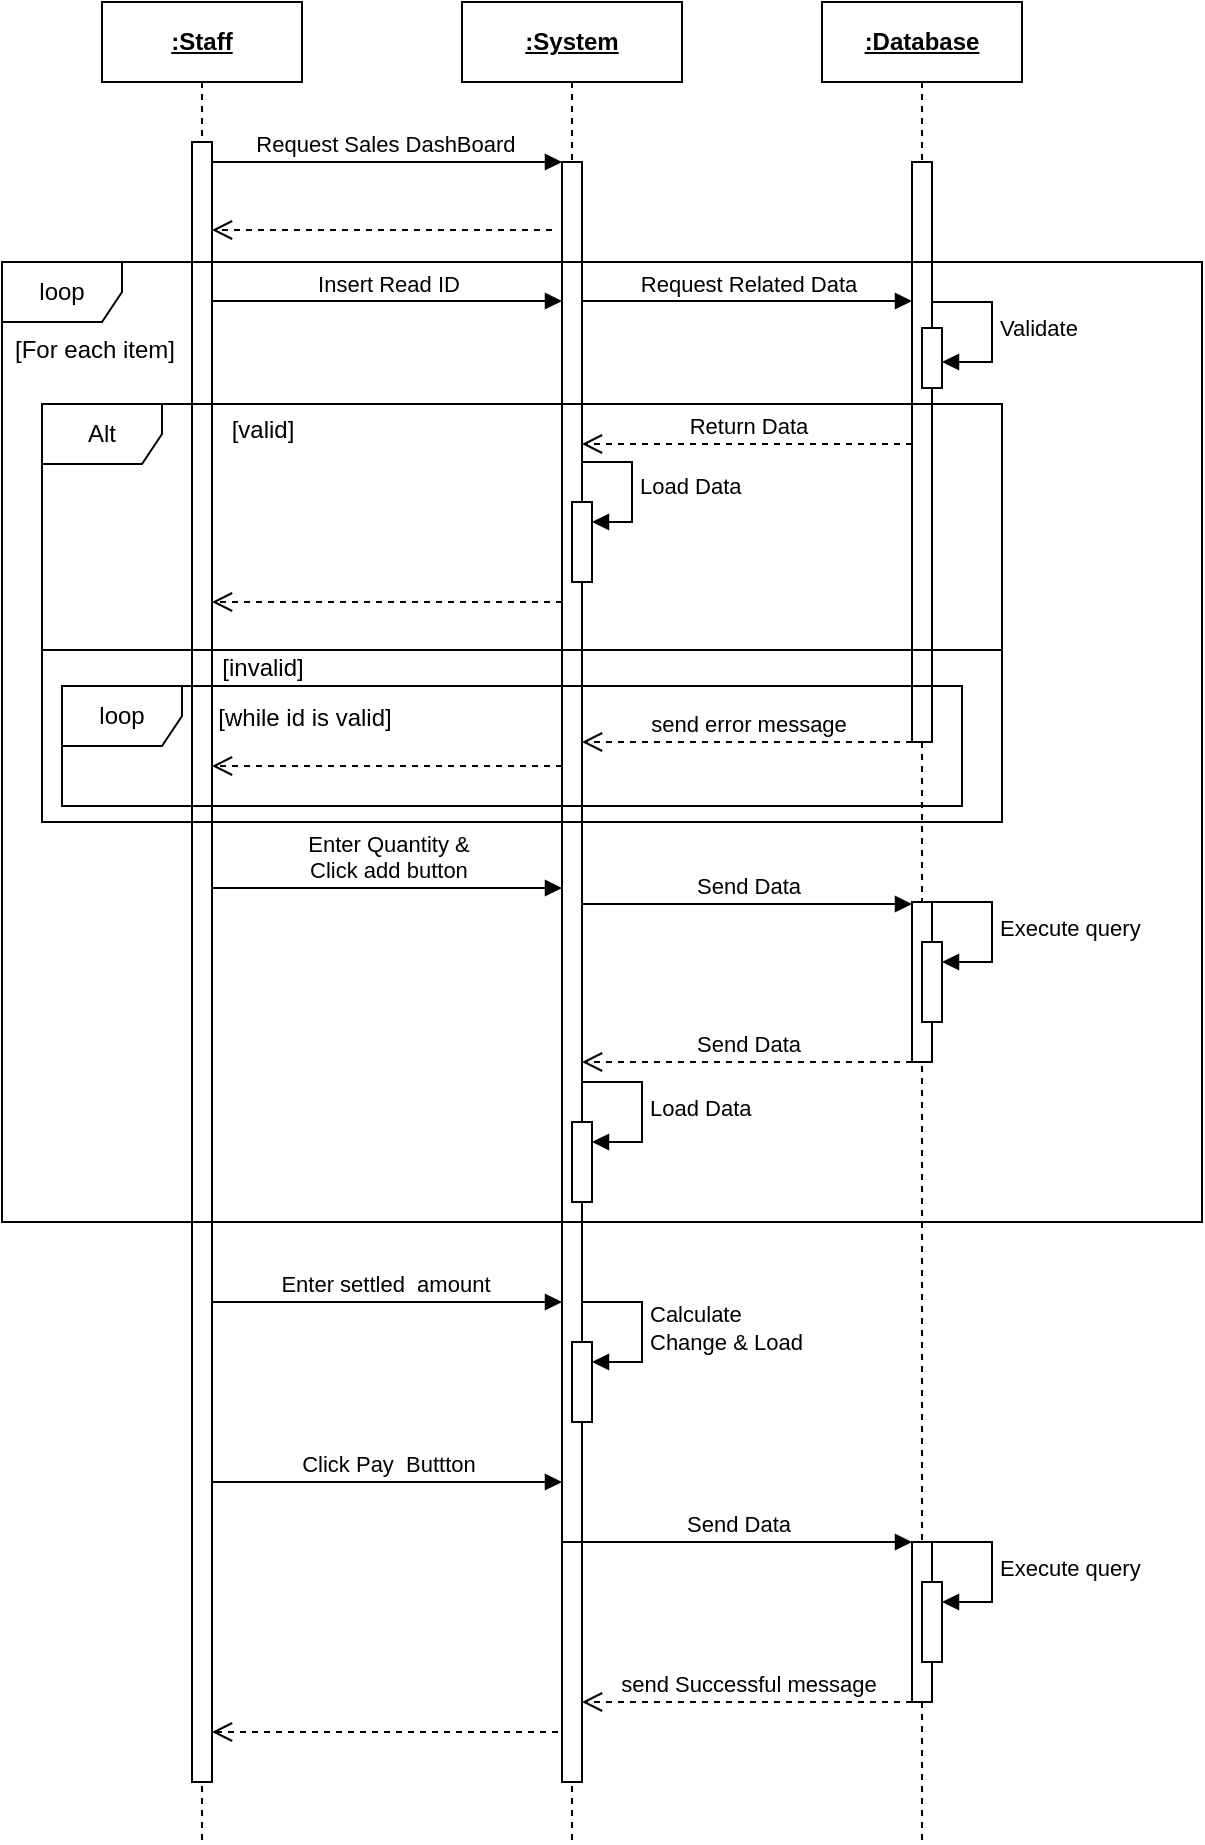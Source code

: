 <mxfile version="22.0.0" type="device">
  <diagram name="Page-1" id="2YBvvXClWsGukQMizWep">
    <mxGraphModel dx="1891" dy="747" grid="1" gridSize="10" guides="1" tooltips="1" connect="1" arrows="1" fold="1" page="1" pageScale="1" pageWidth="850" pageHeight="1100" math="0" shadow="0">
      <root>
        <mxCell id="0" />
        <mxCell id="1" parent="0" />
        <mxCell id="aM9ryv3xv72pqoxQDRHE-1" value="&lt;b&gt;&lt;u&gt;:Staff&lt;/u&gt;&lt;/b&gt;" style="shape=umlLifeline;perimeter=lifelinePerimeter;whiteSpace=wrap;html=1;container=0;dropTarget=0;collapsible=0;recursiveResize=0;outlineConnect=0;portConstraint=eastwest;newEdgeStyle={&quot;edgeStyle&quot;:&quot;elbowEdgeStyle&quot;,&quot;elbow&quot;:&quot;vertical&quot;,&quot;curved&quot;:0,&quot;rounded&quot;:0};" parent="1" vertex="1">
          <mxGeometry x="40" y="40" width="100" height="920" as="geometry" />
        </mxCell>
        <mxCell id="aM9ryv3xv72pqoxQDRHE-2" value="" style="html=1;points=[];perimeter=orthogonalPerimeter;outlineConnect=0;targetShapes=umlLifeline;portConstraint=eastwest;newEdgeStyle={&quot;edgeStyle&quot;:&quot;elbowEdgeStyle&quot;,&quot;elbow&quot;:&quot;vertical&quot;,&quot;curved&quot;:0,&quot;rounded&quot;:0};" parent="aM9ryv3xv72pqoxQDRHE-1" vertex="1">
          <mxGeometry x="45" y="70" width="10" height="820" as="geometry" />
        </mxCell>
        <mxCell id="aM9ryv3xv72pqoxQDRHE-5" value="&lt;b&gt;&lt;u&gt;:System&lt;/u&gt;&lt;/b&gt;" style="shape=umlLifeline;perimeter=lifelinePerimeter;whiteSpace=wrap;html=1;container=0;dropTarget=0;collapsible=0;recursiveResize=0;outlineConnect=0;portConstraint=eastwest;newEdgeStyle={&quot;edgeStyle&quot;:&quot;elbowEdgeStyle&quot;,&quot;elbow&quot;:&quot;vertical&quot;,&quot;curved&quot;:0,&quot;rounded&quot;:0};" parent="1" vertex="1">
          <mxGeometry x="220" y="40" width="110" height="920" as="geometry" />
        </mxCell>
        <mxCell id="aM9ryv3xv72pqoxQDRHE-6" value="" style="html=1;points=[];perimeter=orthogonalPerimeter;outlineConnect=0;targetShapes=umlLifeline;portConstraint=eastwest;newEdgeStyle={&quot;edgeStyle&quot;:&quot;elbowEdgeStyle&quot;,&quot;elbow&quot;:&quot;vertical&quot;,&quot;curved&quot;:0,&quot;rounded&quot;:0};" parent="aM9ryv3xv72pqoxQDRHE-5" vertex="1">
          <mxGeometry x="50" y="80" width="10" height="810" as="geometry" />
        </mxCell>
        <mxCell id="e6tVENlUu9K6YGpC2aPl-17" value="" style="html=1;points=[[0,0,0,0,5],[0,1,0,0,-5],[1,0,0,0,5],[1,1,0,0,-5]];perimeter=orthogonalPerimeter;outlineConnect=0;targetShapes=umlLifeline;portConstraint=eastwest;newEdgeStyle={&quot;curved&quot;:0,&quot;rounded&quot;:0};" vertex="1" parent="aM9ryv3xv72pqoxQDRHE-5">
          <mxGeometry x="55" y="560" width="10" height="40" as="geometry" />
        </mxCell>
        <mxCell id="e6tVENlUu9K6YGpC2aPl-18" value="Load Data" style="html=1;align=left;spacingLeft=2;endArrow=block;rounded=0;edgeStyle=orthogonalEdgeStyle;curved=0;rounded=0;" edge="1" target="e6tVENlUu9K6YGpC2aPl-17" parent="aM9ryv3xv72pqoxQDRHE-5">
          <mxGeometry relative="1" as="geometry">
            <mxPoint x="60" y="540" as="sourcePoint" />
            <Array as="points">
              <mxPoint x="90" y="570" />
            </Array>
          </mxGeometry>
        </mxCell>
        <mxCell id="M8F95eb3gIpOHbqA3YIi-16" value="" style="html=1;points=[[0,0,0,0,5],[0,1,0,0,-5],[1,0,0,0,5],[1,1,0,0,-5]];perimeter=orthogonalPerimeter;outlineConnect=0;targetShapes=umlLifeline;portConstraint=eastwest;newEdgeStyle={&quot;curved&quot;:0,&quot;rounded&quot;:0};" parent="aM9ryv3xv72pqoxQDRHE-5" vertex="1">
          <mxGeometry x="55" y="250" width="10" height="40" as="geometry" />
        </mxCell>
        <mxCell id="e6tVENlUu9K6YGpC2aPl-23" value="" style="html=1;points=[[0,0,0,0,5],[0,1,0,0,-5],[1,0,0,0,5],[1,1,0,0,-5]];perimeter=orthogonalPerimeter;outlineConnect=0;targetShapes=umlLifeline;portConstraint=eastwest;newEdgeStyle={&quot;curved&quot;:0,&quot;rounded&quot;:0};" vertex="1" parent="aM9ryv3xv72pqoxQDRHE-5">
          <mxGeometry x="55" y="670" width="10" height="40" as="geometry" />
        </mxCell>
        <mxCell id="e6tVENlUu9K6YGpC2aPl-24" value="Calculate &lt;br&gt;Change &amp;amp; Load&amp;nbsp;" style="html=1;align=left;spacingLeft=2;endArrow=block;rounded=0;edgeStyle=orthogonalEdgeStyle;curved=0;rounded=0;" edge="1" target="e6tVENlUu9K6YGpC2aPl-23" parent="aM9ryv3xv72pqoxQDRHE-5">
          <mxGeometry relative="1" as="geometry">
            <mxPoint x="60" y="650" as="sourcePoint" />
            <Array as="points">
              <mxPoint x="90" y="680" />
            </Array>
          </mxGeometry>
        </mxCell>
        <mxCell id="aM9ryv3xv72pqoxQDRHE-7" value="Request Sales DashBoard&amp;nbsp;" style="html=1;verticalAlign=bottom;endArrow=block;edgeStyle=elbowEdgeStyle;elbow=vertical;curved=0;rounded=0;" parent="1" source="aM9ryv3xv72pqoxQDRHE-2" target="aM9ryv3xv72pqoxQDRHE-6" edge="1">
          <mxGeometry relative="1" as="geometry">
            <mxPoint x="195" y="130" as="sourcePoint" />
            <Array as="points">
              <mxPoint x="180" y="120" />
            </Array>
          </mxGeometry>
        </mxCell>
        <mxCell id="M8F95eb3gIpOHbqA3YIi-1" value="&lt;b&gt;&lt;u&gt;:Database&lt;/u&gt;&lt;/b&gt;" style="shape=umlLifeline;perimeter=lifelinePerimeter;whiteSpace=wrap;html=1;container=0;dropTarget=0;collapsible=0;recursiveResize=0;outlineConnect=0;portConstraint=eastwest;newEdgeStyle={&quot;edgeStyle&quot;:&quot;elbowEdgeStyle&quot;,&quot;elbow&quot;:&quot;vertical&quot;,&quot;curved&quot;:0,&quot;rounded&quot;:0};" parent="1" vertex="1">
          <mxGeometry x="400" y="40" width="100" height="920" as="geometry" />
        </mxCell>
        <mxCell id="M8F95eb3gIpOHbqA3YIi-2" value="" style="html=1;points=[];perimeter=orthogonalPerimeter;outlineConnect=0;targetShapes=umlLifeline;portConstraint=eastwest;newEdgeStyle={&quot;edgeStyle&quot;:&quot;elbowEdgeStyle&quot;,&quot;elbow&quot;:&quot;vertical&quot;,&quot;curved&quot;:0,&quot;rounded&quot;:0};" parent="M8F95eb3gIpOHbqA3YIi-1" vertex="1">
          <mxGeometry x="45" y="80" width="10" height="290" as="geometry" />
        </mxCell>
        <mxCell id="M8F95eb3gIpOHbqA3YIi-11" value="" style="html=1;points=[[0,0,0,0,5],[0,1,0,0,-5],[1,0,0,0,5],[1,1,0,0,-5]];perimeter=orthogonalPerimeter;outlineConnect=0;targetShapes=umlLifeline;portConstraint=eastwest;newEdgeStyle={&quot;curved&quot;:0,&quot;rounded&quot;:0};" parent="M8F95eb3gIpOHbqA3YIi-1" vertex="1">
          <mxGeometry x="50" y="163" width="10" height="30" as="geometry" />
        </mxCell>
        <mxCell id="M8F95eb3gIpOHbqA3YIi-12" value="Validate" style="html=1;align=left;spacingLeft=2;endArrow=block;rounded=0;edgeStyle=orthogonalEdgeStyle;curved=0;rounded=0;" parent="M8F95eb3gIpOHbqA3YIi-1" target="M8F95eb3gIpOHbqA3YIi-11" edge="1">
          <mxGeometry relative="1" as="geometry">
            <mxPoint x="55" y="150" as="sourcePoint" />
            <Array as="points">
              <mxPoint x="85" y="180" />
            </Array>
          </mxGeometry>
        </mxCell>
        <mxCell id="e6tVENlUu9K6YGpC2aPl-11" value="" style="html=1;points=[[0,0,0,0,5],[0,1,0,0,-5],[1,0,0,0,5],[1,1,0,0,-5]];perimeter=orthogonalPerimeter;outlineConnect=0;targetShapes=umlLifeline;portConstraint=eastwest;newEdgeStyle={&quot;curved&quot;:0,&quot;rounded&quot;:0};" vertex="1" parent="M8F95eb3gIpOHbqA3YIi-1">
          <mxGeometry x="45" y="450" width="10" height="80" as="geometry" />
        </mxCell>
        <mxCell id="e6tVENlUu9K6YGpC2aPl-12" value="" style="html=1;points=[[0,0,0,0,5],[0,1,0,0,-5],[1,0,0,0,5],[1,1,0,0,-5]];perimeter=orthogonalPerimeter;outlineConnect=0;targetShapes=umlLifeline;portConstraint=eastwest;newEdgeStyle={&quot;curved&quot;:0,&quot;rounded&quot;:0};" vertex="1" parent="M8F95eb3gIpOHbqA3YIi-1">
          <mxGeometry x="50" y="470" width="10" height="40" as="geometry" />
        </mxCell>
        <mxCell id="e6tVENlUu9K6YGpC2aPl-13" value="Execute query" style="html=1;align=left;spacingLeft=2;endArrow=block;rounded=0;edgeStyle=orthogonalEdgeStyle;curved=0;rounded=0;" edge="1" target="e6tVENlUu9K6YGpC2aPl-12" parent="M8F95eb3gIpOHbqA3YIi-1">
          <mxGeometry relative="1" as="geometry">
            <mxPoint x="55" y="450" as="sourcePoint" />
            <Array as="points">
              <mxPoint x="85" y="480" />
            </Array>
          </mxGeometry>
        </mxCell>
        <mxCell id="e6tVENlUu9K6YGpC2aPl-26" value="" style="html=1;points=[[0,0,0,0,5],[0,1,0,0,-5],[1,0,0,0,5],[1,1,0,0,-5]];perimeter=orthogonalPerimeter;outlineConnect=0;targetShapes=umlLifeline;portConstraint=eastwest;newEdgeStyle={&quot;curved&quot;:0,&quot;rounded&quot;:0};" vertex="1" parent="M8F95eb3gIpOHbqA3YIi-1">
          <mxGeometry x="45" y="770" width="10" height="80" as="geometry" />
        </mxCell>
        <mxCell id="e6tVENlUu9K6YGpC2aPl-28" value="" style="html=1;points=[[0,0,0,0,5],[0,1,0,0,-5],[1,0,0,0,5],[1,1,0,0,-5]];perimeter=orthogonalPerimeter;outlineConnect=0;targetShapes=umlLifeline;portConstraint=eastwest;newEdgeStyle={&quot;curved&quot;:0,&quot;rounded&quot;:0};" vertex="1" parent="M8F95eb3gIpOHbqA3YIi-1">
          <mxGeometry x="50" y="790" width="10" height="40" as="geometry" />
        </mxCell>
        <mxCell id="e6tVENlUu9K6YGpC2aPl-29" value="Execute query" style="html=1;align=left;spacingLeft=2;endArrow=block;rounded=0;edgeStyle=orthogonalEdgeStyle;curved=0;rounded=0;" edge="1" target="e6tVENlUu9K6YGpC2aPl-28" parent="M8F95eb3gIpOHbqA3YIi-1">
          <mxGeometry relative="1" as="geometry">
            <mxPoint x="55" y="770" as="sourcePoint" />
            <Array as="points">
              <mxPoint x="85" y="800" />
            </Array>
          </mxGeometry>
        </mxCell>
        <mxCell id="M8F95eb3gIpOHbqA3YIi-7" value="" style="html=1;verticalAlign=bottom;endArrow=open;dashed=1;endSize=8;edgeStyle=elbowEdgeStyle;elbow=vertical;curved=0;rounded=0;" parent="1" edge="1">
          <mxGeometry relative="1" as="geometry">
            <mxPoint x="95" y="154" as="targetPoint" />
            <Array as="points">
              <mxPoint x="190" y="154" />
            </Array>
            <mxPoint x="265" y="154" as="sourcePoint" />
            <mxPoint as="offset" />
          </mxGeometry>
        </mxCell>
        <mxCell id="M8F95eb3gIpOHbqA3YIi-8" value="Insert&amp;nbsp;Read ID" style="html=1;verticalAlign=bottom;endArrow=block;elbow=vertical;rounded=0;" parent="1" edge="1" target="aM9ryv3xv72pqoxQDRHE-6">
          <mxGeometry relative="1" as="geometry">
            <mxPoint x="95" y="189.5" as="sourcePoint" />
            <mxPoint x="265" y="189.5" as="targetPoint" />
          </mxGeometry>
        </mxCell>
        <mxCell id="M8F95eb3gIpOHbqA3YIi-10" value="Request Related Data" style="html=1;verticalAlign=bottom;endArrow=block;edgeStyle=elbowEdgeStyle;elbow=vertical;curved=0;rounded=0;" parent="1" source="aM9ryv3xv72pqoxQDRHE-6" target="M8F95eb3gIpOHbqA3YIi-2" edge="1">
          <mxGeometry relative="1" as="geometry">
            <mxPoint x="280" y="189.5" as="sourcePoint" />
            <Array as="points">
              <mxPoint x="365" y="189.5" />
            </Array>
            <mxPoint x="430" y="190" as="targetPoint" />
          </mxGeometry>
        </mxCell>
        <mxCell id="M8F95eb3gIpOHbqA3YIi-13" value="Alt" style="shape=umlFrame;whiteSpace=wrap;html=1;pointerEvents=0;" parent="1" vertex="1">
          <mxGeometry x="10" y="241" width="480" height="209" as="geometry" />
        </mxCell>
        <mxCell id="M8F95eb3gIpOHbqA3YIi-14" value="Return Data" style="html=1;verticalAlign=bottom;endArrow=open;dashed=1;endSize=8;elbow=vertical;rounded=0;" parent="1" edge="1" target="aM9ryv3xv72pqoxQDRHE-6">
          <mxGeometry relative="1" as="geometry">
            <mxPoint x="350" y="260" as="targetPoint" />
            <mxPoint x="445" y="261" as="sourcePoint" />
          </mxGeometry>
        </mxCell>
        <mxCell id="M8F95eb3gIpOHbqA3YIi-17" value="Load Data" style="html=1;align=left;spacingLeft=2;endArrow=block;rounded=0;edgeStyle=orthogonalEdgeStyle;curved=0;rounded=0;" parent="1" target="M8F95eb3gIpOHbqA3YIi-16" edge="1">
          <mxGeometry x="-0.007" relative="1" as="geometry">
            <mxPoint x="280" y="270" as="sourcePoint" />
            <Array as="points">
              <mxPoint x="305" y="300" />
            </Array>
            <mxPoint as="offset" />
          </mxGeometry>
        </mxCell>
        <mxCell id="M8F95eb3gIpOHbqA3YIi-18" value="" style="html=1;verticalAlign=bottom;endArrow=open;dashed=1;endSize=8;edgeStyle=elbowEdgeStyle;elbow=vertical;curved=0;rounded=0;" parent="1" source="aM9ryv3xv72pqoxQDRHE-6" target="aM9ryv3xv72pqoxQDRHE-2" edge="1">
          <mxGeometry relative="1" as="geometry">
            <mxPoint x="110" y="340" as="targetPoint" />
            <Array as="points">
              <mxPoint x="185" y="340" />
            </Array>
            <mxPoint x="260" y="340" as="sourcePoint" />
            <mxPoint as="offset" />
          </mxGeometry>
        </mxCell>
        <mxCell id="M8F95eb3gIpOHbqA3YIi-19" value="" style="line;strokeWidth=1;fillColor=none;align=left;verticalAlign=middle;spacingTop=-1;spacingLeft=3;spacingRight=3;rotatable=0;labelPosition=right;points=[];portConstraint=eastwest;strokeColor=inherit;" parent="1" vertex="1">
          <mxGeometry x="10" y="360" width="480" height="8" as="geometry" />
        </mxCell>
        <mxCell id="M8F95eb3gIpOHbqA3YIi-20" value="send error message" style="html=1;verticalAlign=bottom;endArrow=open;dashed=1;endSize=8;edgeStyle=elbowEdgeStyle;elbow=vertical;curved=0;rounded=0;" parent="1" edge="1" target="aM9ryv3xv72pqoxQDRHE-6">
          <mxGeometry x="-0.002" relative="1" as="geometry">
            <mxPoint x="290" y="410" as="targetPoint" />
            <Array as="points">
              <mxPoint x="370" y="410.0" />
            </Array>
            <mxPoint x="445" y="410" as="sourcePoint" />
            <mxPoint as="offset" />
          </mxGeometry>
        </mxCell>
        <mxCell id="M8F95eb3gIpOHbqA3YIi-21" value="" style="html=1;verticalAlign=bottom;endArrow=open;dashed=1;endSize=8;edgeStyle=elbowEdgeStyle;elbow=vertical;curved=0;rounded=0;" parent="1" edge="1" source="aM9ryv3xv72pqoxQDRHE-6">
          <mxGeometry relative="1" as="geometry">
            <mxPoint x="95" y="422.0" as="targetPoint" />
            <Array as="points">
              <mxPoint x="170" y="422" />
            </Array>
            <mxPoint x="265" y="422.0" as="sourcePoint" />
            <mxPoint as="offset" />
          </mxGeometry>
        </mxCell>
        <mxCell id="M8F95eb3gIpOHbqA3YIi-22" value="loop" style="shape=umlFrame;whiteSpace=wrap;html=1;pointerEvents=0;" parent="1" vertex="1">
          <mxGeometry x="20" y="382" width="450" height="60" as="geometry" />
        </mxCell>
        <mxCell id="M8F95eb3gIpOHbqA3YIi-23" value="&lt;span style=&quot;font-weight: normal;&quot;&gt;[while id is valid]&lt;/span&gt;" style="text;align=center;fontStyle=1;verticalAlign=middle;spacingLeft=3;spacingRight=3;strokeColor=none;rotatable=0;points=[[0,0.5],[1,0.5]];portConstraint=eastwest;html=1;" parent="1" vertex="1">
          <mxGeometry x="101" y="385" width="80" height="26" as="geometry" />
        </mxCell>
        <mxCell id="M8F95eb3gIpOHbqA3YIi-24" value="&lt;span style=&quot;font-weight: normal;&quot;&gt;[invalid]&lt;/span&gt;" style="text;align=center;fontStyle=1;verticalAlign=middle;spacingLeft=3;spacingRight=3;strokeColor=none;rotatable=0;points=[[0,0.5],[1,0.5]];portConstraint=eastwest;html=1;" parent="1" vertex="1">
          <mxGeometry x="80" y="360" width="80" height="26" as="geometry" />
        </mxCell>
        <mxCell id="M8F95eb3gIpOHbqA3YIi-25" value="&lt;span style=&quot;font-weight: normal;&quot;&gt;[valid]&lt;/span&gt;" style="text;align=center;fontStyle=1;verticalAlign=middle;spacingLeft=3;spacingRight=3;strokeColor=none;rotatable=0;points=[[0,0.5],[1,0.5]];portConstraint=eastwest;html=1;" parent="1" vertex="1">
          <mxGeometry x="80" y="241" width="80" height="26" as="geometry" />
        </mxCell>
        <mxCell id="e6tVENlUu9K6YGpC2aPl-1" value="Enter Quantity &amp;amp; &lt;br&gt;Click add button" style="html=1;verticalAlign=bottom;endArrow=block;elbow=vertical;rounded=0;" edge="1" parent="1" target="aM9ryv3xv72pqoxQDRHE-6">
          <mxGeometry relative="1" as="geometry">
            <mxPoint x="95" y="483" as="sourcePoint" />
            <mxPoint x="265" y="483" as="targetPoint" />
          </mxGeometry>
        </mxCell>
        <mxCell id="e6tVENlUu9K6YGpC2aPl-7" value="Send Data" style="html=1;verticalAlign=bottom;endArrow=block;elbow=vertical;rounded=0;" edge="1" parent="1">
          <mxGeometry relative="1" as="geometry">
            <mxPoint x="280" y="491" as="sourcePoint" />
            <mxPoint x="445" y="491" as="targetPoint" />
            <mxPoint as="offset" />
          </mxGeometry>
        </mxCell>
        <mxCell id="e6tVENlUu9K6YGpC2aPl-15" value="Send Data" style="html=1;verticalAlign=bottom;endArrow=open;dashed=1;endSize=8;edgeStyle=elbowEdgeStyle;elbow=vertical;curved=0;rounded=0;" edge="1" parent="1" target="aM9ryv3xv72pqoxQDRHE-6">
          <mxGeometry relative="1" as="geometry">
            <mxPoint x="290" y="570" as="targetPoint" />
            <Array as="points">
              <mxPoint x="365" y="570" />
            </Array>
            <mxPoint x="445" y="570" as="sourcePoint" />
          </mxGeometry>
        </mxCell>
        <mxCell id="e6tVENlUu9K6YGpC2aPl-19" value="loop" style="shape=umlFrame;whiteSpace=wrap;html=1;pointerEvents=0;" vertex="1" parent="1">
          <mxGeometry x="-10" y="170" width="600" height="480" as="geometry" />
        </mxCell>
        <mxCell id="e6tVENlUu9K6YGpC2aPl-21" value="&lt;span style=&quot;font-weight: normal;&quot;&gt;[For each item]&lt;/span&gt;" style="text;align=center;fontStyle=1;verticalAlign=middle;spacingLeft=3;spacingRight=3;strokeColor=none;rotatable=0;points=[[0,0.5],[1,0.5]];portConstraint=eastwest;html=1;" vertex="1" parent="1">
          <mxGeometry x="-4" y="201" width="80" height="26" as="geometry" />
        </mxCell>
        <mxCell id="e6tVENlUu9K6YGpC2aPl-22" value="Enter settled &amp;nbsp;amount&amp;nbsp;" style="html=1;verticalAlign=bottom;endArrow=block;elbow=vertical;rounded=0;" edge="1" parent="1">
          <mxGeometry relative="1" as="geometry">
            <mxPoint x="95" y="690.0" as="sourcePoint" />
            <mxPoint x="270" y="690.0" as="targetPoint" />
          </mxGeometry>
        </mxCell>
        <mxCell id="e6tVENlUu9K6YGpC2aPl-25" value="Click Pay &amp;nbsp;Buttton" style="html=1;verticalAlign=bottom;endArrow=block;elbow=vertical;rounded=0;" edge="1" parent="1">
          <mxGeometry relative="1" as="geometry">
            <mxPoint x="95" y="780" as="sourcePoint" />
            <mxPoint x="270" y="780" as="targetPoint" />
          </mxGeometry>
        </mxCell>
        <mxCell id="e6tVENlUu9K6YGpC2aPl-27" value="Send Data" style="html=1;verticalAlign=bottom;endArrow=block;elbow=vertical;rounded=0;" edge="1" parent="1">
          <mxGeometry relative="1" as="geometry">
            <mxPoint x="270" y="810" as="sourcePoint" />
            <mxPoint x="445" y="810" as="targetPoint" />
          </mxGeometry>
        </mxCell>
        <mxCell id="e6tVENlUu9K6YGpC2aPl-30" value="send Successful message" style="html=1;verticalAlign=bottom;endArrow=open;dashed=1;endSize=8;edgeStyle=elbowEdgeStyle;elbow=horizontal;curved=0;rounded=0;" edge="1" parent="1">
          <mxGeometry x="-0.002" relative="1" as="geometry">
            <mxPoint x="280" y="890" as="targetPoint" />
            <Array as="points">
              <mxPoint x="365" y="890" />
            </Array>
            <mxPoint x="445" y="890" as="sourcePoint" />
            <mxPoint as="offset" />
          </mxGeometry>
        </mxCell>
        <mxCell id="e6tVENlUu9K6YGpC2aPl-31" value="" style="html=1;verticalAlign=bottom;endArrow=open;dashed=1;endSize=8;edgeStyle=elbowEdgeStyle;elbow=horizontal;curved=0;rounded=0;" edge="1" parent="1">
          <mxGeometry x="-0.002" relative="1" as="geometry">
            <mxPoint x="95" y="905" as="targetPoint" />
            <Array as="points">
              <mxPoint x="188" y="905" />
            </Array>
            <mxPoint x="268" y="905" as="sourcePoint" />
            <mxPoint as="offset" />
          </mxGeometry>
        </mxCell>
      </root>
    </mxGraphModel>
  </diagram>
</mxfile>
